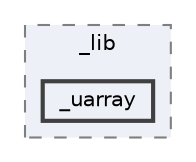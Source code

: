 digraph "/home/jam/Research/IRES-2025/dev/src/llm-scripts/testing/hypothesis-testing/hyp-env/lib/python3.12/site-packages/scipy/_lib/_uarray"
{
 // LATEX_PDF_SIZE
  bgcolor="transparent";
  edge [fontname=Helvetica,fontsize=10,labelfontname=Helvetica,labelfontsize=10];
  node [fontname=Helvetica,fontsize=10,shape=box,height=0.2,width=0.4];
  compound=true
  subgraph clusterdir_57bc7192075f5e306eed1e0d553a9705 {
    graph [ bgcolor="#edf0f7", pencolor="grey50", label="_lib", fontname=Helvetica,fontsize=10 style="filled,dashed", URL="dir_57bc7192075f5e306eed1e0d553a9705.html",tooltip=""]
  dir_1366a6e02fb9f9be2b7c1609017a1352 [label="_uarray", fillcolor="#edf0f7", color="grey25", style="filled,bold", URL="dir_1366a6e02fb9f9be2b7c1609017a1352.html",tooltip=""];
  }
}
